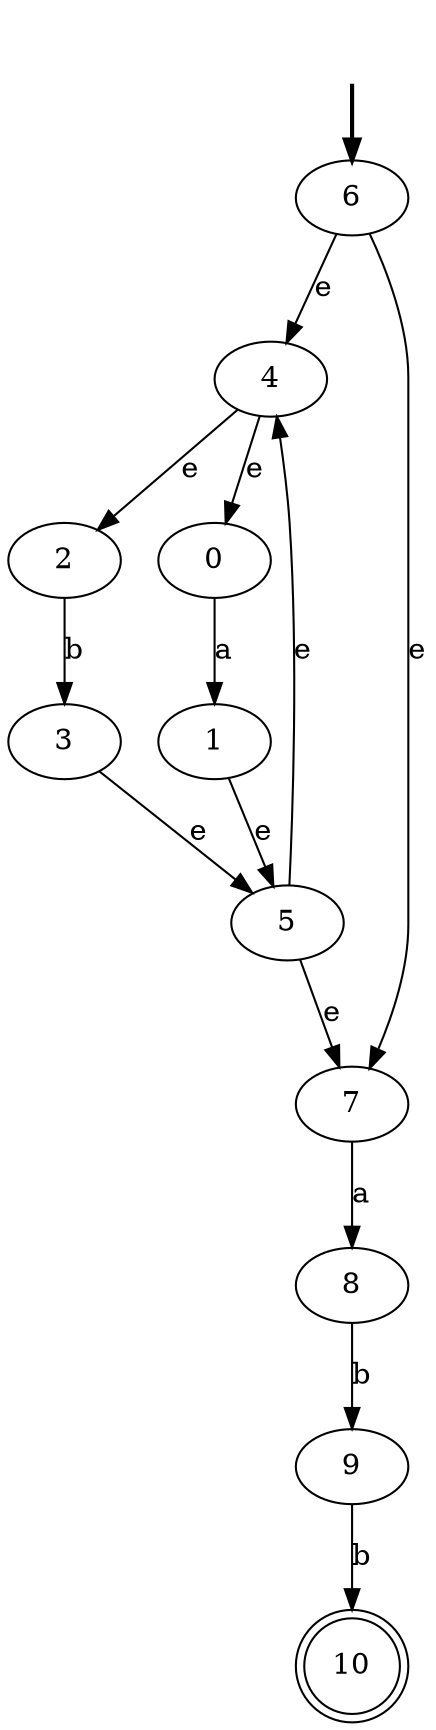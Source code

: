digraph {
	fake0 [style=invisible]
	2
	9
	10 [shape=doublecircle]
	8
	4
	0
	3
	7
	1
	6 [root=true]
	5
	fake0 -> 6 [style=bold]
	0 -> 1 [label=a]
	2 -> 3 [label=b]
	4 -> 0 [label=e]
	4 -> 2 [label=e]
	1 -> 5 [label=e]
	3 -> 5 [label=e]
	6 -> 4 [label=e]
	6 -> 7 [label=e]
	5 -> 4 [label=e]
	5 -> 7 [label=e]
	7 -> 8 [label=a]
	8 -> 9 [label=b]
	9 -> 10 [label=b]
}
